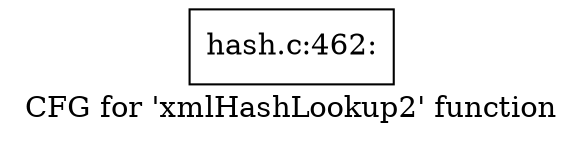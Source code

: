digraph "CFG for 'xmlHashLookup2' function" {
	label="CFG for 'xmlHashLookup2' function";

	Node0x3d21080 [shape=record,label="{hash.c:462:}"];
}
